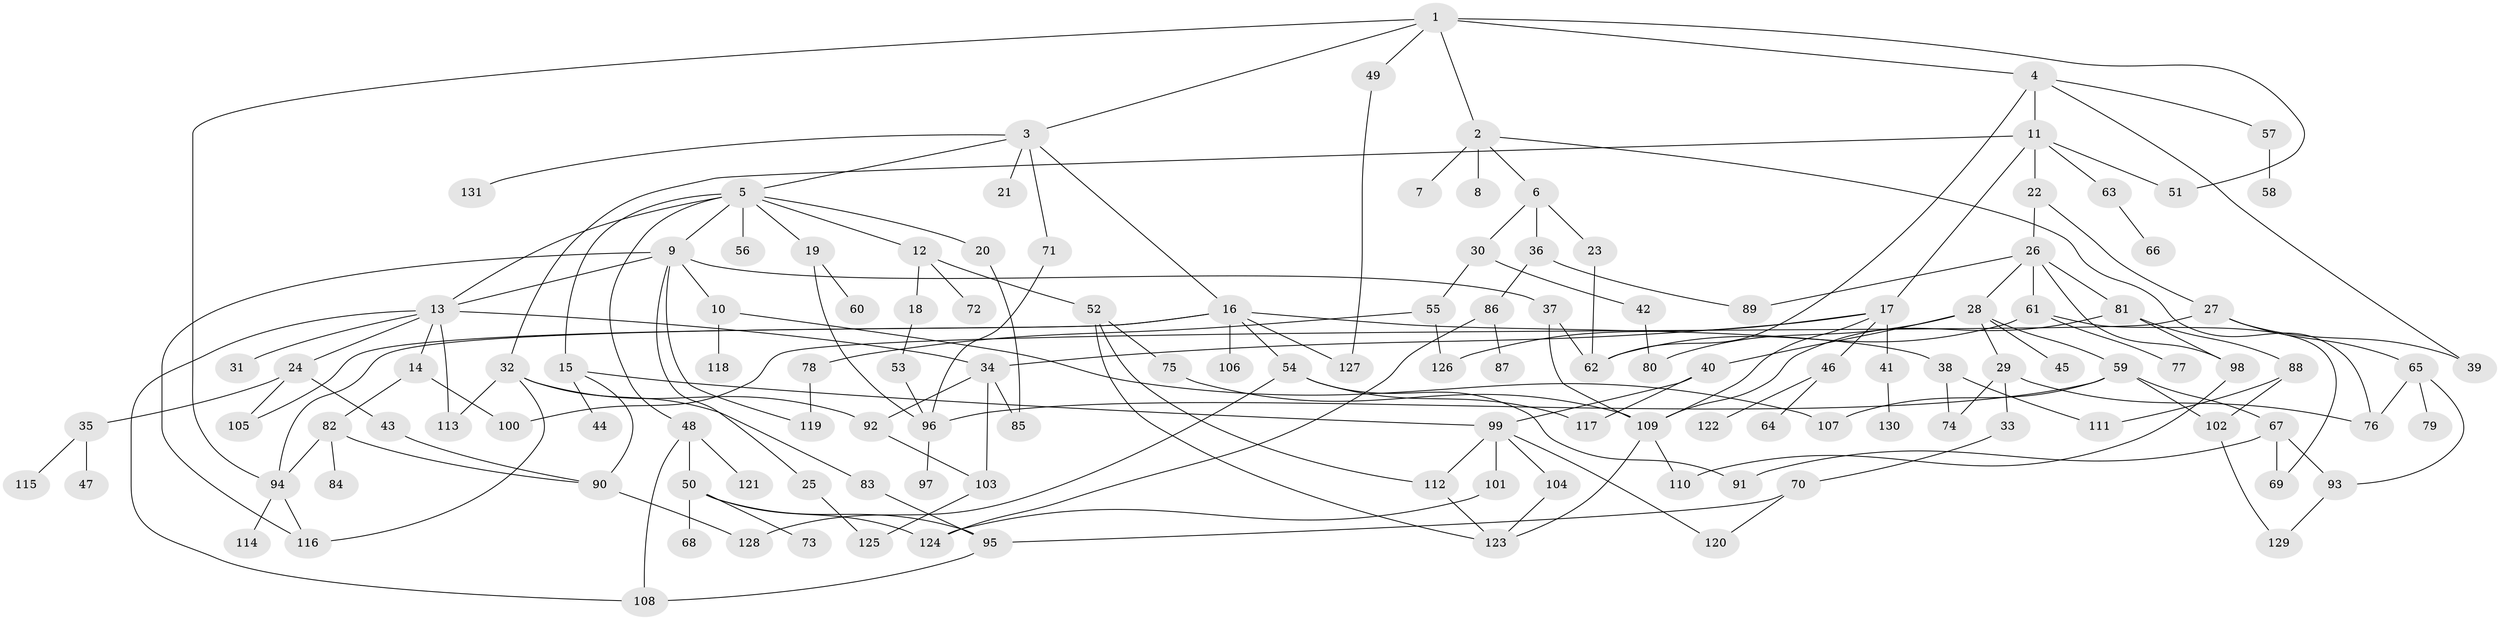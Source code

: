 // Generated by graph-tools (version 1.1) at 2025/25/03/09/25 03:25:28]
// undirected, 131 vertices, 187 edges
graph export_dot {
graph [start="1"]
  node [color=gray90,style=filled];
  1;
  2;
  3;
  4;
  5;
  6;
  7;
  8;
  9;
  10;
  11;
  12;
  13;
  14;
  15;
  16;
  17;
  18;
  19;
  20;
  21;
  22;
  23;
  24;
  25;
  26;
  27;
  28;
  29;
  30;
  31;
  32;
  33;
  34;
  35;
  36;
  37;
  38;
  39;
  40;
  41;
  42;
  43;
  44;
  45;
  46;
  47;
  48;
  49;
  50;
  51;
  52;
  53;
  54;
  55;
  56;
  57;
  58;
  59;
  60;
  61;
  62;
  63;
  64;
  65;
  66;
  67;
  68;
  69;
  70;
  71;
  72;
  73;
  74;
  75;
  76;
  77;
  78;
  79;
  80;
  81;
  82;
  83;
  84;
  85;
  86;
  87;
  88;
  89;
  90;
  91;
  92;
  93;
  94;
  95;
  96;
  97;
  98;
  99;
  100;
  101;
  102;
  103;
  104;
  105;
  106;
  107;
  108;
  109;
  110;
  111;
  112;
  113;
  114;
  115;
  116;
  117;
  118;
  119;
  120;
  121;
  122;
  123;
  124;
  125;
  126;
  127;
  128;
  129;
  130;
  131;
  1 -- 2;
  1 -- 3;
  1 -- 4;
  1 -- 49;
  1 -- 51;
  1 -- 94;
  2 -- 6;
  2 -- 7;
  2 -- 8;
  2 -- 76;
  3 -- 5;
  3 -- 16;
  3 -- 21;
  3 -- 71;
  3 -- 131;
  4 -- 11;
  4 -- 57;
  4 -- 62;
  4 -- 39;
  5 -- 9;
  5 -- 12;
  5 -- 15;
  5 -- 19;
  5 -- 20;
  5 -- 48;
  5 -- 56;
  5 -- 13;
  6 -- 23;
  6 -- 30;
  6 -- 36;
  9 -- 10;
  9 -- 13;
  9 -- 25;
  9 -- 37;
  9 -- 116;
  9 -- 119;
  10 -- 107;
  10 -- 118;
  11 -- 17;
  11 -- 22;
  11 -- 32;
  11 -- 51;
  11 -- 63;
  12 -- 18;
  12 -- 52;
  12 -- 72;
  13 -- 14;
  13 -- 24;
  13 -- 31;
  13 -- 108;
  13 -- 113;
  13 -- 34;
  14 -- 82;
  14 -- 100;
  15 -- 44;
  15 -- 99;
  15 -- 90;
  16 -- 38;
  16 -- 54;
  16 -- 94;
  16 -- 105;
  16 -- 106;
  16 -- 127;
  17 -- 34;
  17 -- 41;
  17 -- 46;
  17 -- 126;
  17 -- 109;
  18 -- 53;
  19 -- 60;
  19 -- 96;
  20 -- 85;
  22 -- 26;
  22 -- 27;
  23 -- 62;
  24 -- 35;
  24 -- 43;
  24 -- 105;
  25 -- 125;
  26 -- 28;
  26 -- 61;
  26 -- 81;
  26 -- 98;
  26 -- 89;
  27 -- 39;
  27 -- 65;
  27 -- 100;
  28 -- 29;
  28 -- 40;
  28 -- 45;
  28 -- 59;
  28 -- 80;
  29 -- 33;
  29 -- 74;
  29 -- 76;
  30 -- 42;
  30 -- 55;
  32 -- 83;
  32 -- 116;
  32 -- 113;
  32 -- 92;
  33 -- 70;
  34 -- 92;
  34 -- 103;
  34 -- 85;
  35 -- 47;
  35 -- 115;
  36 -- 86;
  36 -- 89;
  37 -- 62;
  37 -- 109;
  38 -- 111;
  38 -- 74;
  40 -- 117;
  40 -- 99;
  41 -- 130;
  42 -- 80;
  43 -- 90;
  46 -- 64;
  46 -- 122;
  48 -- 50;
  48 -- 121;
  48 -- 108;
  49 -- 127;
  50 -- 68;
  50 -- 73;
  50 -- 95;
  50 -- 124;
  52 -- 75;
  52 -- 112;
  52 -- 123;
  53 -- 96;
  54 -- 117;
  54 -- 128;
  54 -- 91;
  55 -- 78;
  55 -- 126;
  57 -- 58;
  59 -- 67;
  59 -- 102;
  59 -- 107;
  59 -- 96;
  61 -- 62;
  61 -- 77;
  61 -- 69;
  63 -- 66;
  65 -- 79;
  65 -- 76;
  65 -- 93;
  67 -- 69;
  67 -- 91;
  67 -- 93;
  70 -- 120;
  70 -- 95;
  71 -- 96;
  75 -- 109;
  78 -- 119;
  81 -- 88;
  81 -- 98;
  81 -- 109;
  82 -- 84;
  82 -- 90;
  82 -- 94;
  83 -- 95;
  86 -- 87;
  86 -- 124;
  88 -- 102;
  88 -- 111;
  90 -- 128;
  92 -- 103;
  93 -- 129;
  94 -- 114;
  94 -- 116;
  95 -- 108;
  96 -- 97;
  98 -- 110;
  99 -- 101;
  99 -- 104;
  99 -- 112;
  99 -- 120;
  101 -- 124;
  102 -- 129;
  103 -- 125;
  104 -- 123;
  109 -- 110;
  109 -- 123;
  112 -- 123;
}
